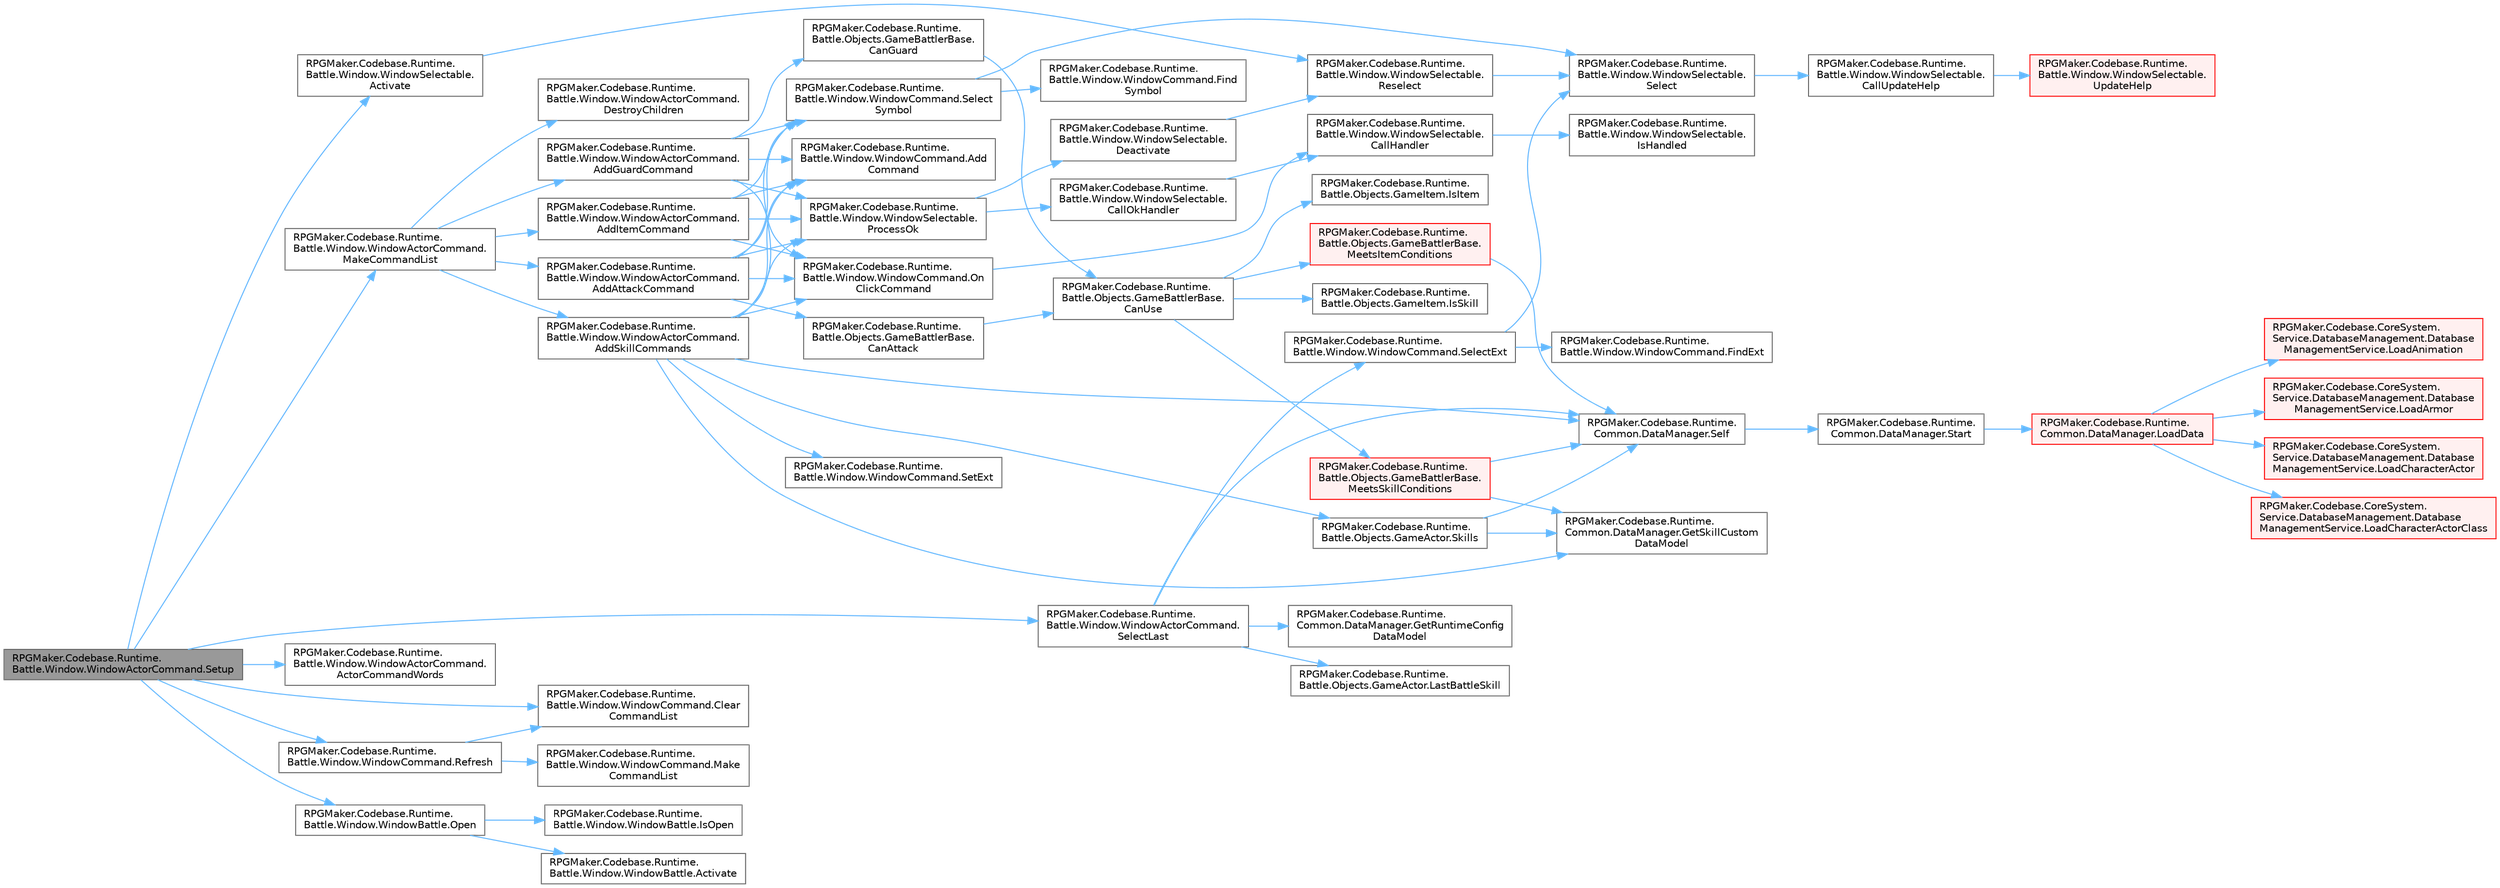 digraph "RPGMaker.Codebase.Runtime.Battle.Window.WindowActorCommand.Setup"
{
 // LATEX_PDF_SIZE
  bgcolor="transparent";
  edge [fontname=Helvetica,fontsize=10,labelfontname=Helvetica,labelfontsize=10];
  node [fontname=Helvetica,fontsize=10,shape=box,height=0.2,width=0.4];
  rankdir="LR";
  Node1 [id="Node000001",label="RPGMaker.Codebase.Runtime.\lBattle.Window.WindowActorCommand.Setup",height=0.2,width=0.4,color="gray40", fillcolor="grey60", style="filled", fontcolor="black",tooltip="指定アクターのコマンドを設定"];
  Node1 -> Node2 [id="edge1_Node000001_Node000002",color="steelblue1",style="solid",tooltip=" "];
  Node2 [id="Node000002",label="RPGMaker.Codebase.Runtime.\lBattle.Window.WindowSelectable.\lActivate",height=0.2,width=0.4,color="grey40", fillcolor="white", style="filled",URL="$dd/d48/class_r_p_g_maker_1_1_codebase_1_1_runtime_1_1_battle_1_1_window_1_1_window_selectable.html#a743b97a02e9931a22b9f22a0893b2131",tooltip="ウィンドウをアクティブにする"];
  Node2 -> Node3 [id="edge2_Node000002_Node000003",color="steelblue1",style="solid",tooltip=" "];
  Node3 [id="Node000003",label="RPGMaker.Codebase.Runtime.\lBattle.Window.WindowSelectable.\lReselect",height=0.2,width=0.4,color="grey40", fillcolor="white", style="filled",URL="$dd/d48/class_r_p_g_maker_1_1_codebase_1_1_runtime_1_1_battle_1_1_window_1_1_window_selectable.html#af7568e15ea2da07d708c1563466b47e7",tooltip="項目の再選択"];
  Node3 -> Node4 [id="edge3_Node000003_Node000004",color="steelblue1",style="solid",tooltip=" "];
  Node4 [id="Node000004",label="RPGMaker.Codebase.Runtime.\lBattle.Window.WindowSelectable.\lSelect",height=0.2,width=0.4,color="grey40", fillcolor="white", style="filled",URL="$dd/d48/class_r_p_g_maker_1_1_codebase_1_1_runtime_1_1_battle_1_1_window_1_1_window_selectable.html#a8ba5cef6de0c004bbfa758250e4d8c1c",tooltip="指定した番号の項目を選択"];
  Node4 -> Node5 [id="edge4_Node000004_Node000005",color="steelblue1",style="solid",tooltip=" "];
  Node5 [id="Node000005",label="RPGMaker.Codebase.Runtime.\lBattle.Window.WindowSelectable.\lCallUpdateHelp",height=0.2,width=0.4,color="grey40", fillcolor="white", style="filled",URL="$dd/d48/class_r_p_g_maker_1_1_codebase_1_1_runtime_1_1_battle_1_1_window_1_1_window_selectable.html#a6f1a9097d848624fce0bbec107eb9964",tooltip="ヘルプのアップデートを呼ぶ"];
  Node5 -> Node6 [id="edge5_Node000005_Node000006",color="steelblue1",style="solid",tooltip=" "];
  Node6 [id="Node000006",label="RPGMaker.Codebase.Runtime.\lBattle.Window.WindowSelectable.\lUpdateHelp",height=0.2,width=0.4,color="red", fillcolor="#FFF0F0", style="filled",URL="$dd/d48/class_r_p_g_maker_1_1_codebase_1_1_runtime_1_1_battle_1_1_window_1_1_window_selectable.html#a15953e39b7c68d748b8b8fc7e17624b8",tooltip="ヘルプウィンドウをアップデート"];
  Node1 -> Node10 [id="edge6_Node000001_Node000010",color="steelblue1",style="solid",tooltip=" "];
  Node10 [id="Node000010",label="RPGMaker.Codebase.Runtime.\lBattle.Window.WindowActorCommand.\lActorCommandWords",height=0.2,width=0.4,color="grey40", fillcolor="white", style="filled",URL="$d3/d67/class_r_p_g_maker_1_1_codebase_1_1_runtime_1_1_battle_1_1_window_1_1_window_actor_command.html#a53b27251a4f38b86e2caf105a5e1517a",tooltip="各コマンドのローカライズ"];
  Node1 -> Node11 [id="edge7_Node000001_Node000011",color="steelblue1",style="solid",tooltip=" "];
  Node11 [id="Node000011",label="RPGMaker.Codebase.Runtime.\lBattle.Window.WindowCommand.Clear\lCommandList",height=0.2,width=0.4,color="grey40", fillcolor="white", style="filled",URL="$da/dbf/class_r_p_g_maker_1_1_codebase_1_1_runtime_1_1_battle_1_1_window_1_1_window_command.html#a6ac9575656a559581c0b10a0c50d8bbd",tooltip="リストの初期化"];
  Node1 -> Node12 [id="edge8_Node000001_Node000012",color="steelblue1",style="solid",tooltip=" "];
  Node12 [id="Node000012",label="RPGMaker.Codebase.Runtime.\lBattle.Window.WindowActorCommand.\lMakeCommandList",height=0.2,width=0.4,color="grey40", fillcolor="white", style="filled",URL="$d3/d67/class_r_p_g_maker_1_1_codebase_1_1_runtime_1_1_battle_1_1_window_1_1_window_actor_command.html#a298dd0d3f28c993adc12e6822748ec38",tooltip="メニューに全項目を追加。 個々の追加は addCommand で行っている"];
  Node12 -> Node13 [id="edge9_Node000012_Node000013",color="steelblue1",style="solid",tooltip=" "];
  Node13 [id="Node000013",label="RPGMaker.Codebase.Runtime.\lBattle.Window.WindowActorCommand.\lAddAttackCommand",height=0.2,width=0.4,color="grey40", fillcolor="white", style="filled",URL="$d3/d67/class_r_p_g_maker_1_1_codebase_1_1_runtime_1_1_battle_1_1_window_1_1_window_actor_command.html#a4ef3db7e9a38abc4427af10ec572647c",tooltip="[攻撃]コマンドを追加"];
  Node13 -> Node14 [id="edge10_Node000013_Node000014",color="steelblue1",style="solid",tooltip=" "];
  Node14 [id="Node000014",label="RPGMaker.Codebase.Runtime.\lBattle.Window.WindowCommand.Add\lCommand",height=0.2,width=0.4,color="grey40", fillcolor="white", style="filled",URL="$da/dbf/class_r_p_g_maker_1_1_codebase_1_1_runtime_1_1_battle_1_1_window_1_1_window_command.html#abd566544a9cf1fdbd322268f349b39f2",tooltip="コマンド項目を追加"];
  Node13 -> Node15 [id="edge11_Node000013_Node000015",color="steelblue1",style="solid",tooltip=" "];
  Node15 [id="Node000015",label="RPGMaker.Codebase.Runtime.\lBattle.Objects.GameBattlerBase.\lCanAttack",height=0.2,width=0.4,color="grey40", fillcolor="white", style="filled",URL="$d2/d70/class_r_p_g_maker_1_1_codebase_1_1_runtime_1_1_battle_1_1_objects_1_1_game_battler_base.html#aa21664f3457c012e9d770746f30de3c8",tooltip="攻撃可能か"];
  Node15 -> Node16 [id="edge12_Node000015_Node000016",color="steelblue1",style="solid",tooltip=" "];
  Node16 [id="Node000016",label="RPGMaker.Codebase.Runtime.\lBattle.Objects.GameBattlerBase.\lCanUse",height=0.2,width=0.4,color="grey40", fillcolor="white", style="filled",URL="$d2/d70/class_r_p_g_maker_1_1_codebase_1_1_runtime_1_1_battle_1_1_objects_1_1_game_battler_base.html#a02180d1225721cb4f62f9cb6943a6862",tooltip="指定アイテムを使用可能か"];
  Node16 -> Node17 [id="edge13_Node000016_Node000017",color="steelblue1",style="solid",tooltip=" "];
  Node17 [id="Node000017",label="RPGMaker.Codebase.Runtime.\lBattle.Objects.GameItem.IsItem",height=0.2,width=0.4,color="grey40", fillcolor="white", style="filled",URL="$df/d31/class_r_p_g_maker_1_1_codebase_1_1_runtime_1_1_battle_1_1_objects_1_1_game_item.html#a35f76cfeaf6620da70f61d673ea7b817",tooltip="アイテムか"];
  Node16 -> Node18 [id="edge14_Node000016_Node000018",color="steelblue1",style="solid",tooltip=" "];
  Node18 [id="Node000018",label="RPGMaker.Codebase.Runtime.\lBattle.Objects.GameItem.IsSkill",height=0.2,width=0.4,color="grey40", fillcolor="white", style="filled",URL="$df/d31/class_r_p_g_maker_1_1_codebase_1_1_runtime_1_1_battle_1_1_objects_1_1_game_item.html#a8e1283e04e639debbf8bcf88527b5b71",tooltip="スキルか"];
  Node16 -> Node19 [id="edge15_Node000016_Node000019",color="steelblue1",style="solid",tooltip=" "];
  Node19 [id="Node000019",label="RPGMaker.Codebase.Runtime.\lBattle.Objects.GameBattlerBase.\lMeetsItemConditions",height=0.2,width=0.4,color="red", fillcolor="#FFF0F0", style="filled",URL="$d2/d70/class_r_p_g_maker_1_1_codebase_1_1_runtime_1_1_battle_1_1_objects_1_1_game_battler_base.html#ae73db2a04b164222bb70e03d357761d8",tooltip="指定アイテムが使用可能か"];
  Node19 -> Node27 [id="edge16_Node000019_Node000027",color="steelblue1",style="solid",tooltip=" "];
  Node27 [id="Node000027",label="RPGMaker.Codebase.Runtime.\lCommon.DataManager.Self",height=0.2,width=0.4,color="grey40", fillcolor="white", style="filled",URL="$d5/d08/class_r_p_g_maker_1_1_codebase_1_1_runtime_1_1_common_1_1_data_manager.html#a8f0a40fd71fe0a873d1905e106299934",tooltip=" "];
  Node27 -> Node28 [id="edge17_Node000027_Node000028",color="steelblue1",style="solid",tooltip=" "];
  Node28 [id="Node000028",label="RPGMaker.Codebase.Runtime.\lCommon.DataManager.Start",height=0.2,width=0.4,color="grey40", fillcolor="white", style="filled",URL="$d5/d08/class_r_p_g_maker_1_1_codebase_1_1_runtime_1_1_common_1_1_data_manager.html#ace8f5b29b336a071e6383ecdbe0f85c5",tooltip=" "];
  Node28 -> Node29 [id="edge18_Node000028_Node000029",color="steelblue1",style="solid",tooltip=" "];
  Node29 [id="Node000029",label="RPGMaker.Codebase.Runtime.\lCommon.DataManager.LoadData",height=0.2,width=0.4,color="red", fillcolor="#FFF0F0", style="filled",URL="$d5/d08/class_r_p_g_maker_1_1_codebase_1_1_runtime_1_1_common_1_1_data_manager.html#a42e1175b0a1dc3a225503e007043dc86",tooltip=" "];
  Node29 -> Node30 [id="edge19_Node000029_Node000030",color="steelblue1",style="solid",tooltip=" "];
  Node30 [id="Node000030",label="RPGMaker.Codebase.CoreSystem.\lService.DatabaseManagement.Database\lManagementService.LoadAnimation",height=0.2,width=0.4,color="red", fillcolor="#FFF0F0", style="filled",URL="$db/db0/class_r_p_g_maker_1_1_codebase_1_1_core_system_1_1_service_1_1_database_management_1_1_database_management_service.html#a24090092bb5f0e3f1a7f6d136a10cd22",tooltip=" "];
  Node29 -> Node32 [id="edge20_Node000029_Node000032",color="steelblue1",style="solid",tooltip=" "];
  Node32 [id="Node000032",label="RPGMaker.Codebase.CoreSystem.\lService.DatabaseManagement.Database\lManagementService.LoadArmor",height=0.2,width=0.4,color="red", fillcolor="#FFF0F0", style="filled",URL="$db/db0/class_r_p_g_maker_1_1_codebase_1_1_core_system_1_1_service_1_1_database_management_1_1_database_management_service.html#aa2e210bbbaf85d6ed1f74aa1170b786a",tooltip=" "];
  Node29 -> Node34 [id="edge21_Node000029_Node000034",color="steelblue1",style="solid",tooltip=" "];
  Node34 [id="Node000034",label="RPGMaker.Codebase.CoreSystem.\lService.DatabaseManagement.Database\lManagementService.LoadCharacterActor",height=0.2,width=0.4,color="red", fillcolor="#FFF0F0", style="filled",URL="$db/db0/class_r_p_g_maker_1_1_codebase_1_1_core_system_1_1_service_1_1_database_management_1_1_database_management_service.html#afa56ff9a916ba5265719f6be7f2330e2",tooltip=" "];
  Node29 -> Node36 [id="edge22_Node000029_Node000036",color="steelblue1",style="solid",tooltip=" "];
  Node36 [id="Node000036",label="RPGMaker.Codebase.CoreSystem.\lService.DatabaseManagement.Database\lManagementService.LoadCharacterActorClass",height=0.2,width=0.4,color="red", fillcolor="#FFF0F0", style="filled",URL="$db/db0/class_r_p_g_maker_1_1_codebase_1_1_core_system_1_1_service_1_1_database_management_1_1_database_management_service.html#a83d7b02d93737cf99a9e1b670f8fe4ea",tooltip=" "];
  Node16 -> Node65 [id="edge23_Node000016_Node000065",color="steelblue1",style="solid",tooltip=" "];
  Node65 [id="Node000065",label="RPGMaker.Codebase.Runtime.\lBattle.Objects.GameBattlerBase.\lMeetsSkillConditions",height=0.2,width=0.4,color="red", fillcolor="#FFF0F0", style="filled",URL="$d2/d70/class_r_p_g_maker_1_1_codebase_1_1_runtime_1_1_battle_1_1_objects_1_1_game_battler_base.html#a90ef6e10bb3853b21d99011a91532be5",tooltip="指定スキルを使用可能か"];
  Node65 -> Node69 [id="edge24_Node000065_Node000069",color="steelblue1",style="solid",tooltip=" "];
  Node69 [id="Node000069",label="RPGMaker.Codebase.Runtime.\lCommon.DataManager.GetSkillCustom\lDataModel",height=0.2,width=0.4,color="grey40", fillcolor="white", style="filled",URL="$d5/d08/class_r_p_g_maker_1_1_codebase_1_1_runtime_1_1_common_1_1_data_manager.html#ac155884922972284514d23ccb2aeee86",tooltip=" "];
  Node65 -> Node27 [id="edge25_Node000065_Node000027",color="steelblue1",style="solid",tooltip=" "];
  Node13 -> Node78 [id="edge26_Node000013_Node000078",color="steelblue1",style="solid",tooltip=" "];
  Node78 [id="Node000078",label="RPGMaker.Codebase.Runtime.\lBattle.Window.WindowCommand.On\lClickCommand",height=0.2,width=0.4,color="grey40", fillcolor="white", style="filled",URL="$da/dbf/class_r_p_g_maker_1_1_codebase_1_1_runtime_1_1_battle_1_1_window_1_1_window_command.html#abfe11db1b46b9086650d961b08bea24d",tooltip="クリック時の処理"];
  Node78 -> Node79 [id="edge27_Node000078_Node000079",color="steelblue1",style="solid",tooltip=" "];
  Node79 [id="Node000079",label="RPGMaker.Codebase.Runtime.\lBattle.Window.WindowSelectable.\lCallHandler",height=0.2,width=0.4,color="grey40", fillcolor="white", style="filled",URL="$dd/d48/class_r_p_g_maker_1_1_codebase_1_1_runtime_1_1_battle_1_1_window_1_1_window_selectable.html#a991830332c06ddefbd7a9e856a122825",tooltip="指定したハンドラを呼ぶ"];
  Node79 -> Node80 [id="edge28_Node000079_Node000080",color="steelblue1",style="solid",tooltip=" "];
  Node80 [id="Node000080",label="RPGMaker.Codebase.Runtime.\lBattle.Window.WindowSelectable.\lIsHandled",height=0.2,width=0.4,color="grey40", fillcolor="white", style="filled",URL="$dd/d48/class_r_p_g_maker_1_1_codebase_1_1_runtime_1_1_battle_1_1_window_1_1_window_selectable.html#ab4f01a41d06217ddc9bf483166a6e611",tooltip="指定されたハンドラが利用可能か"];
  Node13 -> Node81 [id="edge29_Node000013_Node000081",color="steelblue1",style="solid",tooltip=" "];
  Node81 [id="Node000081",label="RPGMaker.Codebase.Runtime.\lBattle.Window.WindowSelectable.\lProcessOk",height=0.2,width=0.4,color="grey40", fillcolor="white", style="filled",URL="$dd/d48/class_r_p_g_maker_1_1_codebase_1_1_runtime_1_1_battle_1_1_window_1_1_window_selectable.html#a17fb737797bdd6a27ed96be2c129cc58",tooltip="OKの処理"];
  Node81 -> Node82 [id="edge30_Node000081_Node000082",color="steelblue1",style="solid",tooltip=" "];
  Node82 [id="Node000082",label="RPGMaker.Codebase.Runtime.\lBattle.Window.WindowSelectable.\lCallOkHandler",height=0.2,width=0.4,color="grey40", fillcolor="white", style="filled",URL="$dd/d48/class_r_p_g_maker_1_1_codebase_1_1_runtime_1_1_battle_1_1_window_1_1_window_selectable.html#af3e5620ec06c10a690801ffcb4719011",tooltip="OKのハンドラを呼ぶ"];
  Node82 -> Node79 [id="edge31_Node000082_Node000079",color="steelblue1",style="solid",tooltip=" "];
  Node81 -> Node83 [id="edge32_Node000081_Node000083",color="steelblue1",style="solid",tooltip=" "];
  Node83 [id="Node000083",label="RPGMaker.Codebase.Runtime.\lBattle.Window.WindowSelectable.\lDeactivate",height=0.2,width=0.4,color="grey40", fillcolor="white", style="filled",URL="$dd/d48/class_r_p_g_maker_1_1_codebase_1_1_runtime_1_1_battle_1_1_window_1_1_window_selectable.html#a24e507f191e38d818b8b39d33054e689",tooltip="非アクティブにする"];
  Node83 -> Node3 [id="edge33_Node000083_Node000003",color="steelblue1",style="solid",tooltip=" "];
  Node13 -> Node84 [id="edge34_Node000013_Node000084",color="steelblue1",style="solid",tooltip=" "];
  Node84 [id="Node000084",label="RPGMaker.Codebase.Runtime.\lBattle.Window.WindowCommand.Select\lSymbol",height=0.2,width=0.4,color="grey40", fillcolor="white", style="filled",URL="$da/dbf/class_r_p_g_maker_1_1_codebase_1_1_runtime_1_1_battle_1_1_window_1_1_window_command.html#a1e7012798792b2b13ea91f2fc15c56b7",tooltip="指定シンボルに従ってコマンド項目を選択"];
  Node84 -> Node85 [id="edge35_Node000084_Node000085",color="steelblue1",style="solid",tooltip=" "];
  Node85 [id="Node000085",label="RPGMaker.Codebase.Runtime.\lBattle.Window.WindowCommand.Find\lSymbol",height=0.2,width=0.4,color="grey40", fillcolor="white", style="filled",URL="$da/dbf/class_r_p_g_maker_1_1_codebase_1_1_runtime_1_1_battle_1_1_window_1_1_window_command.html#ac194e04a6f5e6f709c719f5775c3ae06",tooltip="指定されたシンボルをもつコマンド項目の番号を返す"];
  Node84 -> Node4 [id="edge36_Node000084_Node000004",color="steelblue1",style="solid",tooltip=" "];
  Node12 -> Node86 [id="edge37_Node000012_Node000086",color="steelblue1",style="solid",tooltip=" "];
  Node86 [id="Node000086",label="RPGMaker.Codebase.Runtime.\lBattle.Window.WindowActorCommand.\lAddGuardCommand",height=0.2,width=0.4,color="grey40", fillcolor="white", style="filled",URL="$d3/d67/class_r_p_g_maker_1_1_codebase_1_1_runtime_1_1_battle_1_1_window_1_1_window_actor_command.html#a6d117e90b15fa8e5f946d575b851ab93",tooltip="[防御]コマンドを追加"];
  Node86 -> Node14 [id="edge38_Node000086_Node000014",color="steelblue1",style="solid",tooltip=" "];
  Node86 -> Node87 [id="edge39_Node000086_Node000087",color="steelblue1",style="solid",tooltip=" "];
  Node87 [id="Node000087",label="RPGMaker.Codebase.Runtime.\lBattle.Objects.GameBattlerBase.\lCanGuard",height=0.2,width=0.4,color="grey40", fillcolor="white", style="filled",URL="$d2/d70/class_r_p_g_maker_1_1_codebase_1_1_runtime_1_1_battle_1_1_objects_1_1_game_battler_base.html#aa875d83ef99e67a04c108b1a7d841492",tooltip="防御可能か"];
  Node87 -> Node16 [id="edge40_Node000087_Node000016",color="steelblue1",style="solid",tooltip=" "];
  Node86 -> Node78 [id="edge41_Node000086_Node000078",color="steelblue1",style="solid",tooltip=" "];
  Node86 -> Node81 [id="edge42_Node000086_Node000081",color="steelblue1",style="solid",tooltip=" "];
  Node86 -> Node84 [id="edge43_Node000086_Node000084",color="steelblue1",style="solid",tooltip=" "];
  Node12 -> Node88 [id="edge44_Node000012_Node000088",color="steelblue1",style="solid",tooltip=" "];
  Node88 [id="Node000088",label="RPGMaker.Codebase.Runtime.\lBattle.Window.WindowActorCommand.\lAddItemCommand",height=0.2,width=0.4,color="grey40", fillcolor="white", style="filled",URL="$d3/d67/class_r_p_g_maker_1_1_codebase_1_1_runtime_1_1_battle_1_1_window_1_1_window_actor_command.html#a6ad6d34477d05c760b4fe4d7f10c597a",tooltip="[アイテム]コマンドを追加"];
  Node88 -> Node14 [id="edge45_Node000088_Node000014",color="steelblue1",style="solid",tooltip=" "];
  Node88 -> Node78 [id="edge46_Node000088_Node000078",color="steelblue1",style="solid",tooltip=" "];
  Node88 -> Node81 [id="edge47_Node000088_Node000081",color="steelblue1",style="solid",tooltip=" "];
  Node88 -> Node84 [id="edge48_Node000088_Node000084",color="steelblue1",style="solid",tooltip=" "];
  Node12 -> Node89 [id="edge49_Node000012_Node000089",color="steelblue1",style="solid",tooltip=" "];
  Node89 [id="Node000089",label="RPGMaker.Codebase.Runtime.\lBattle.Window.WindowActorCommand.\lAddSkillCommands",height=0.2,width=0.4,color="grey40", fillcolor="white", style="filled",URL="$d3/d67/class_r_p_g_maker_1_1_codebase_1_1_runtime_1_1_battle_1_1_window_1_1_window_actor_command.html#aa51ed548df5ac86e06303f5d3a6671c1",tooltip="[スキル]コマンドを追加"];
  Node89 -> Node14 [id="edge50_Node000089_Node000014",color="steelblue1",style="solid",tooltip=" "];
  Node89 -> Node69 [id="edge51_Node000089_Node000069",color="steelblue1",style="solid",tooltip=" "];
  Node89 -> Node78 [id="edge52_Node000089_Node000078",color="steelblue1",style="solid",tooltip=" "];
  Node89 -> Node81 [id="edge53_Node000089_Node000081",color="steelblue1",style="solid",tooltip=" "];
  Node89 -> Node84 [id="edge54_Node000089_Node000084",color="steelblue1",style="solid",tooltip=" "];
  Node89 -> Node27 [id="edge55_Node000089_Node000027",color="steelblue1",style="solid",tooltip=" "];
  Node89 -> Node90 [id="edge56_Node000089_Node000090",color="steelblue1",style="solid",tooltip=" "];
  Node90 [id="Node000090",label="RPGMaker.Codebase.Runtime.\lBattle.Window.WindowCommand.SetExt",height=0.2,width=0.4,color="grey40", fillcolor="white", style="filled",URL="$da/dbf/class_r_p_g_maker_1_1_codebase_1_1_runtime_1_1_battle_1_1_window_1_1_window_command.html#a51c6f9894a918642f92020ad1e073edc",tooltip="現在のコマンド項目の追加情報を設定"];
  Node89 -> Node91 [id="edge57_Node000089_Node000091",color="steelblue1",style="solid",tooltip=" "];
  Node91 [id="Node000091",label="RPGMaker.Codebase.Runtime.\lBattle.Objects.GameActor.Skills",height=0.2,width=0.4,color="grey40", fillcolor="white", style="filled",URL="$db/dfc/class_r_p_g_maker_1_1_codebase_1_1_runtime_1_1_battle_1_1_objects_1_1_game_actor.html#a9d2a5daef74ba39b341fe8ce35e4a71f",tooltip="[スキル]の配列"];
  Node91 -> Node69 [id="edge58_Node000091_Node000069",color="steelblue1",style="solid",tooltip=" "];
  Node91 -> Node27 [id="edge59_Node000091_Node000027",color="steelblue1",style="solid",tooltip=" "];
  Node12 -> Node92 [id="edge60_Node000012_Node000092",color="steelblue1",style="solid",tooltip=" "];
  Node92 [id="Node000092",label="RPGMaker.Codebase.Runtime.\lBattle.Window.WindowActorCommand.\lDestroyChildren",height=0.2,width=0.4,color="grey40", fillcolor="white", style="filled",URL="$d3/d67/class_r_p_g_maker_1_1_codebase_1_1_runtime_1_1_battle_1_1_window_1_1_window_actor_command.html#a77263e48a69323ef13ce22b23c23f609",tooltip=" "];
  Node1 -> Node93 [id="edge61_Node000001_Node000093",color="steelblue1",style="solid",tooltip=" "];
  Node93 [id="Node000093",label="RPGMaker.Codebase.Runtime.\lBattle.Window.WindowBattle.Open",height=0.2,width=0.4,color="grey40", fillcolor="white", style="filled",URL="$d1/d3a/class_r_p_g_maker_1_1_codebase_1_1_runtime_1_1_battle_1_1_window_1_1_window_battle.html#a4145c2e26a271a5610193c0fb97e880b",tooltip="ウィンドウを開く"];
  Node93 -> Node94 [id="edge62_Node000093_Node000094",color="steelblue1",style="solid",tooltip=" "];
  Node94 [id="Node000094",label="RPGMaker.Codebase.Runtime.\lBattle.Window.WindowBattle.Activate",height=0.2,width=0.4,color="grey40", fillcolor="white", style="filled",URL="$d1/d3a/class_r_p_g_maker_1_1_codebase_1_1_runtime_1_1_battle_1_1_window_1_1_window_battle.html#a5122bcb16ca5eb4b00724e77b5059be5",tooltip="ウィンドウをアクティブにする"];
  Node93 -> Node95 [id="edge63_Node000093_Node000095",color="steelblue1",style="solid",tooltip=" "];
  Node95 [id="Node000095",label="RPGMaker.Codebase.Runtime.\lBattle.Window.WindowBattle.IsOpen",height=0.2,width=0.4,color="grey40", fillcolor="white", style="filled",URL="$d1/d3a/class_r_p_g_maker_1_1_codebase_1_1_runtime_1_1_battle_1_1_window_1_1_window_battle.html#ade49f2962fda60f1ad6c83617a2c9414",tooltip="ウィンドウが完全に開いているか"];
  Node1 -> Node96 [id="edge64_Node000001_Node000096",color="steelblue1",style="solid",tooltip=" "];
  Node96 [id="Node000096",label="RPGMaker.Codebase.Runtime.\lBattle.Window.WindowCommand.Refresh",height=0.2,width=0.4,color="grey40", fillcolor="white", style="filled",URL="$da/dbf/class_r_p_g_maker_1_1_codebase_1_1_runtime_1_1_battle_1_1_window_1_1_window_command.html#a0f3c71918f1cf4ea97e53073243d0e64",tooltip="コンテンツの再描画"];
  Node96 -> Node11 [id="edge65_Node000096_Node000011",color="steelblue1",style="solid",tooltip=" "];
  Node96 -> Node97 [id="edge66_Node000096_Node000097",color="steelblue1",style="solid",tooltip=" "];
  Node97 [id="Node000097",label="RPGMaker.Codebase.Runtime.\lBattle.Window.WindowCommand.Make\lCommandList",height=0.2,width=0.4,color="grey40", fillcolor="white", style="filled",URL="$da/dbf/class_r_p_g_maker_1_1_codebase_1_1_runtime_1_1_battle_1_1_window_1_1_window_command.html#aacec2e5a509db5632854404f2d42ce2d",tooltip="メニューに全項目を追加。 個々の追加は addCommand で行っている"];
  Node1 -> Node98 [id="edge67_Node000001_Node000098",color="steelblue1",style="solid",tooltip=" "];
  Node98 [id="Node000098",label="RPGMaker.Codebase.Runtime.\lBattle.Window.WindowActorCommand.\lSelectLast",height=0.2,width=0.4,color="grey40", fillcolor="white", style="filled",URL="$d3/d67/class_r_p_g_maker_1_1_codebase_1_1_runtime_1_1_battle_1_1_window_1_1_window_actor_command.html#a65f8e8100cb3001f8cb02f8fab1780c6",tooltip="前に選択した項目を選択"];
  Node98 -> Node99 [id="edge68_Node000098_Node000099",color="steelblue1",style="solid",tooltip=" "];
  Node99 [id="Node000099",label="RPGMaker.Codebase.Runtime.\lCommon.DataManager.GetRuntimeConfig\lDataModel",height=0.2,width=0.4,color="grey40", fillcolor="white", style="filled",URL="$d5/d08/class_r_p_g_maker_1_1_codebase_1_1_runtime_1_1_common_1_1_data_manager.html#a0a2ffc641c2e2cb5de6540b100272aa5",tooltip=" "];
  Node98 -> Node100 [id="edge69_Node000098_Node000100",color="steelblue1",style="solid",tooltip=" "];
  Node100 [id="Node000100",label="RPGMaker.Codebase.Runtime.\lBattle.Objects.GameActor.LastBattleSkill",height=0.2,width=0.4,color="grey40", fillcolor="white", style="filled",URL="$db/dfc/class_r_p_g_maker_1_1_codebase_1_1_runtime_1_1_battle_1_1_objects_1_1_game_actor.html#acd8163cf89030ea84b9274d623fbf32b",tooltip="最後の戦闘スキルを返す"];
  Node98 -> Node101 [id="edge70_Node000098_Node000101",color="steelblue1",style="solid",tooltip=" "];
  Node101 [id="Node000101",label="RPGMaker.Codebase.Runtime.\lBattle.Window.WindowCommand.SelectExt",height=0.2,width=0.4,color="grey40", fillcolor="white", style="filled",URL="$da/dbf/class_r_p_g_maker_1_1_codebase_1_1_runtime_1_1_battle_1_1_window_1_1_window_command.html#ac4b78d76debf8657174457460940db2f",tooltip="指定した追加情報に従ってコマンド項目を選択"];
  Node101 -> Node102 [id="edge71_Node000101_Node000102",color="steelblue1",style="solid",tooltip=" "];
  Node102 [id="Node000102",label="RPGMaker.Codebase.Runtime.\lBattle.Window.WindowCommand.FindExt",height=0.2,width=0.4,color="grey40", fillcolor="white", style="filled",URL="$da/dbf/class_r_p_g_maker_1_1_codebase_1_1_runtime_1_1_battle_1_1_window_1_1_window_command.html#a7773fa259c75ea075e2a8307c67da365",tooltip="指定した追加情報を持ったコマンド項目の番号を返す"];
  Node101 -> Node4 [id="edge72_Node000101_Node000004",color="steelblue1",style="solid",tooltip=" "];
  Node98 -> Node27 [id="edge73_Node000098_Node000027",color="steelblue1",style="solid",tooltip=" "];
}

